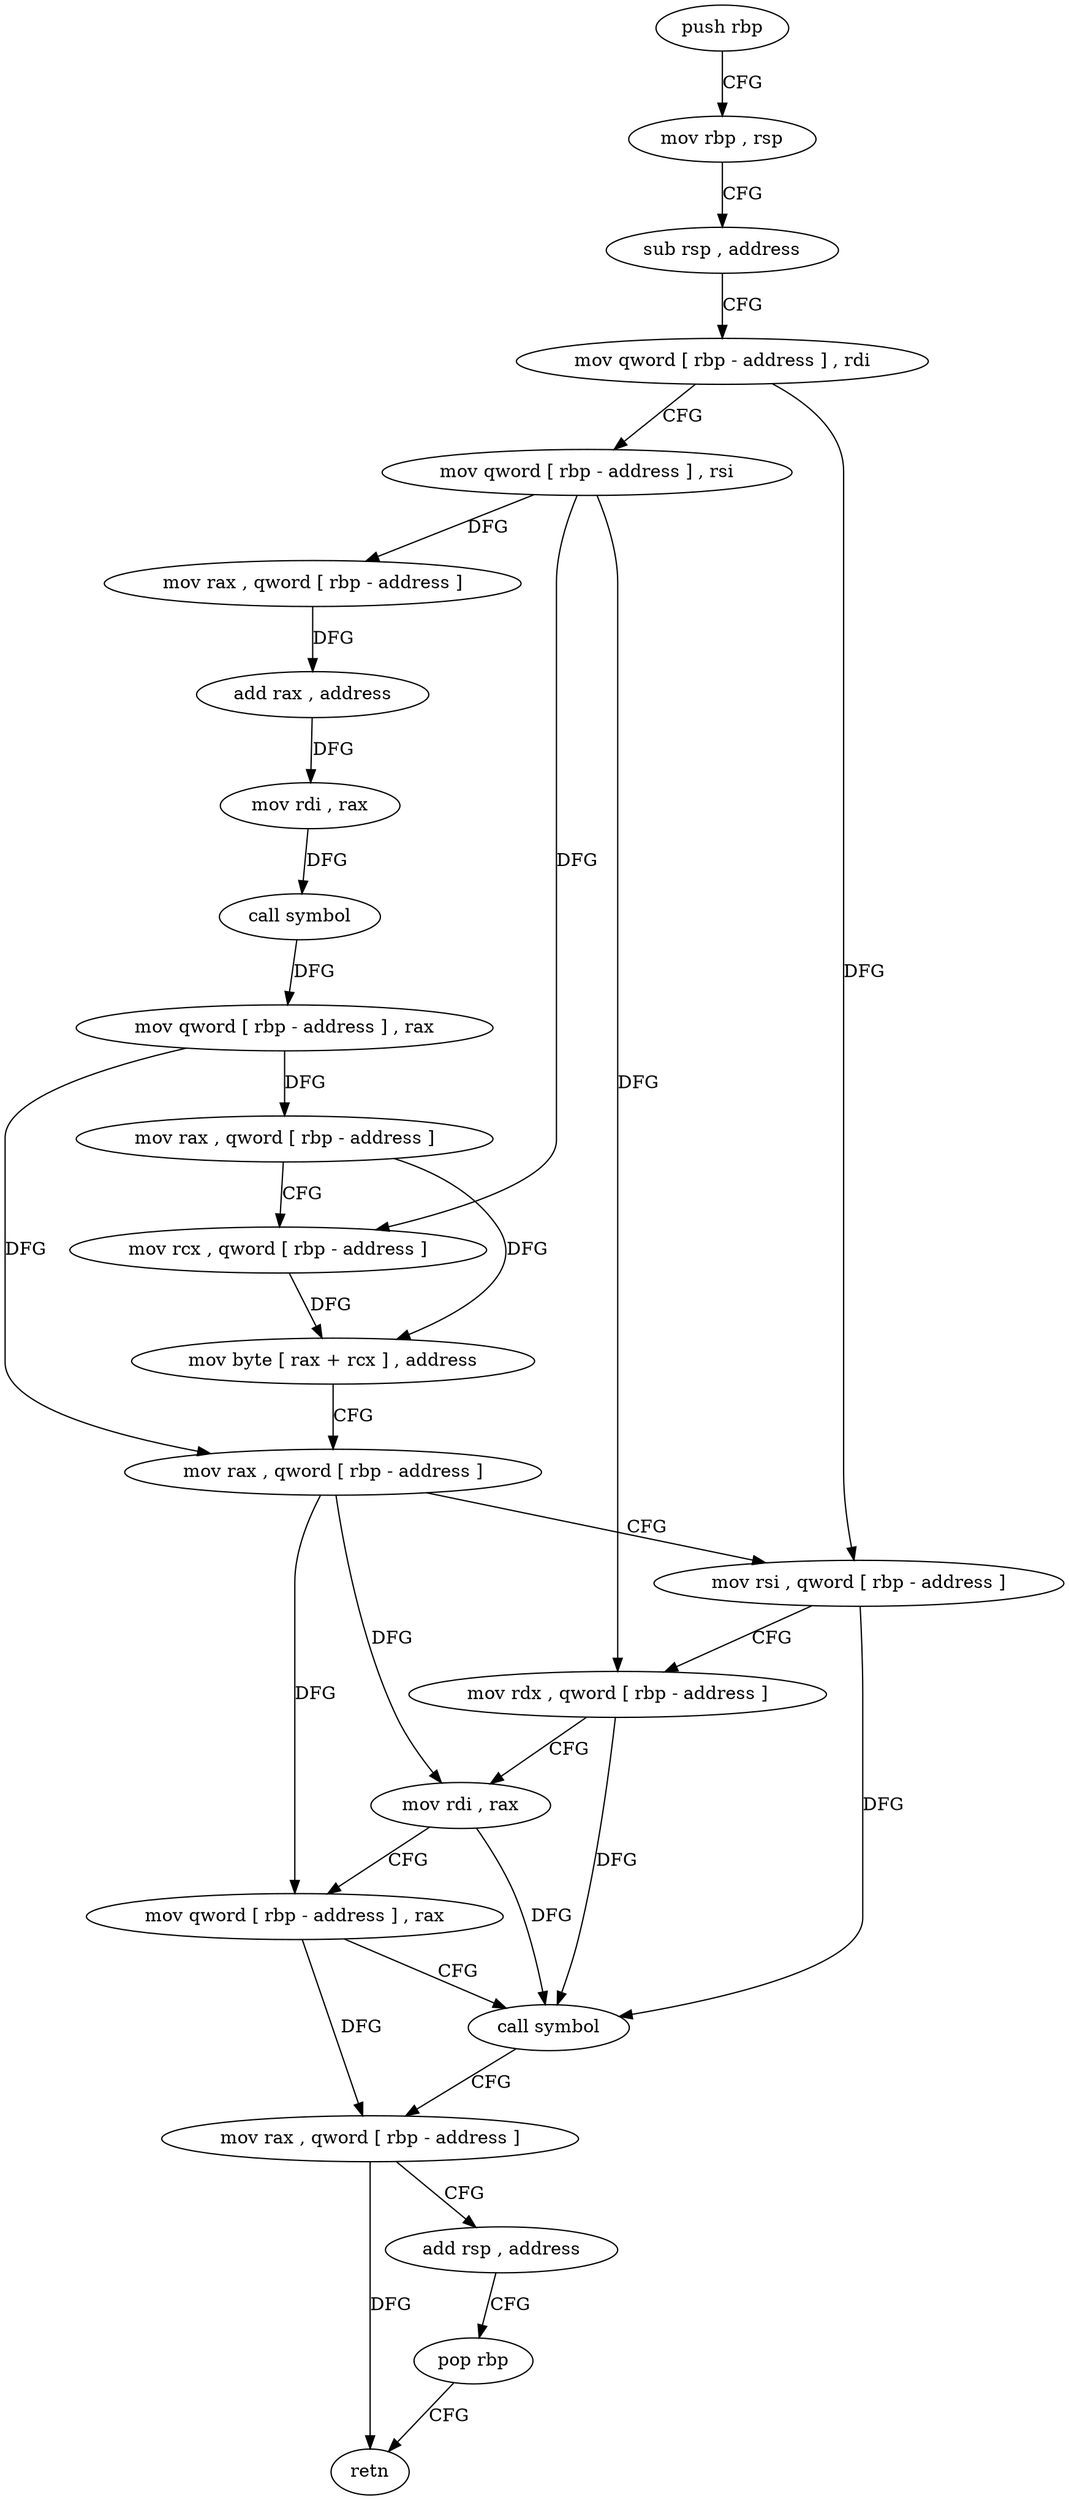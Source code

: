 digraph "func" {
"4240368" [label = "push rbp" ]
"4240369" [label = "mov rbp , rsp" ]
"4240372" [label = "sub rsp , address" ]
"4240376" [label = "mov qword [ rbp - address ] , rdi" ]
"4240380" [label = "mov qword [ rbp - address ] , rsi" ]
"4240384" [label = "mov rax , qword [ rbp - address ]" ]
"4240388" [label = "add rax , address" ]
"4240394" [label = "mov rdi , rax" ]
"4240397" [label = "call symbol" ]
"4240402" [label = "mov qword [ rbp - address ] , rax" ]
"4240406" [label = "mov rax , qword [ rbp - address ]" ]
"4240410" [label = "mov rcx , qword [ rbp - address ]" ]
"4240414" [label = "mov byte [ rax + rcx ] , address" ]
"4240418" [label = "mov rax , qword [ rbp - address ]" ]
"4240422" [label = "mov rsi , qword [ rbp - address ]" ]
"4240426" [label = "mov rdx , qword [ rbp - address ]" ]
"4240430" [label = "mov rdi , rax" ]
"4240433" [label = "mov qword [ rbp - address ] , rax" ]
"4240437" [label = "call symbol" ]
"4240442" [label = "mov rax , qword [ rbp - address ]" ]
"4240446" [label = "add rsp , address" ]
"4240450" [label = "pop rbp" ]
"4240451" [label = "retn" ]
"4240368" -> "4240369" [ label = "CFG" ]
"4240369" -> "4240372" [ label = "CFG" ]
"4240372" -> "4240376" [ label = "CFG" ]
"4240376" -> "4240380" [ label = "CFG" ]
"4240376" -> "4240422" [ label = "DFG" ]
"4240380" -> "4240384" [ label = "DFG" ]
"4240380" -> "4240410" [ label = "DFG" ]
"4240380" -> "4240426" [ label = "DFG" ]
"4240384" -> "4240388" [ label = "DFG" ]
"4240388" -> "4240394" [ label = "DFG" ]
"4240394" -> "4240397" [ label = "DFG" ]
"4240397" -> "4240402" [ label = "DFG" ]
"4240402" -> "4240406" [ label = "DFG" ]
"4240402" -> "4240418" [ label = "DFG" ]
"4240406" -> "4240410" [ label = "CFG" ]
"4240406" -> "4240414" [ label = "DFG" ]
"4240410" -> "4240414" [ label = "DFG" ]
"4240414" -> "4240418" [ label = "CFG" ]
"4240418" -> "4240422" [ label = "CFG" ]
"4240418" -> "4240430" [ label = "DFG" ]
"4240418" -> "4240433" [ label = "DFG" ]
"4240422" -> "4240426" [ label = "CFG" ]
"4240422" -> "4240437" [ label = "DFG" ]
"4240426" -> "4240430" [ label = "CFG" ]
"4240426" -> "4240437" [ label = "DFG" ]
"4240430" -> "4240433" [ label = "CFG" ]
"4240430" -> "4240437" [ label = "DFG" ]
"4240433" -> "4240437" [ label = "CFG" ]
"4240433" -> "4240442" [ label = "DFG" ]
"4240437" -> "4240442" [ label = "CFG" ]
"4240442" -> "4240446" [ label = "CFG" ]
"4240442" -> "4240451" [ label = "DFG" ]
"4240446" -> "4240450" [ label = "CFG" ]
"4240450" -> "4240451" [ label = "CFG" ]
}
